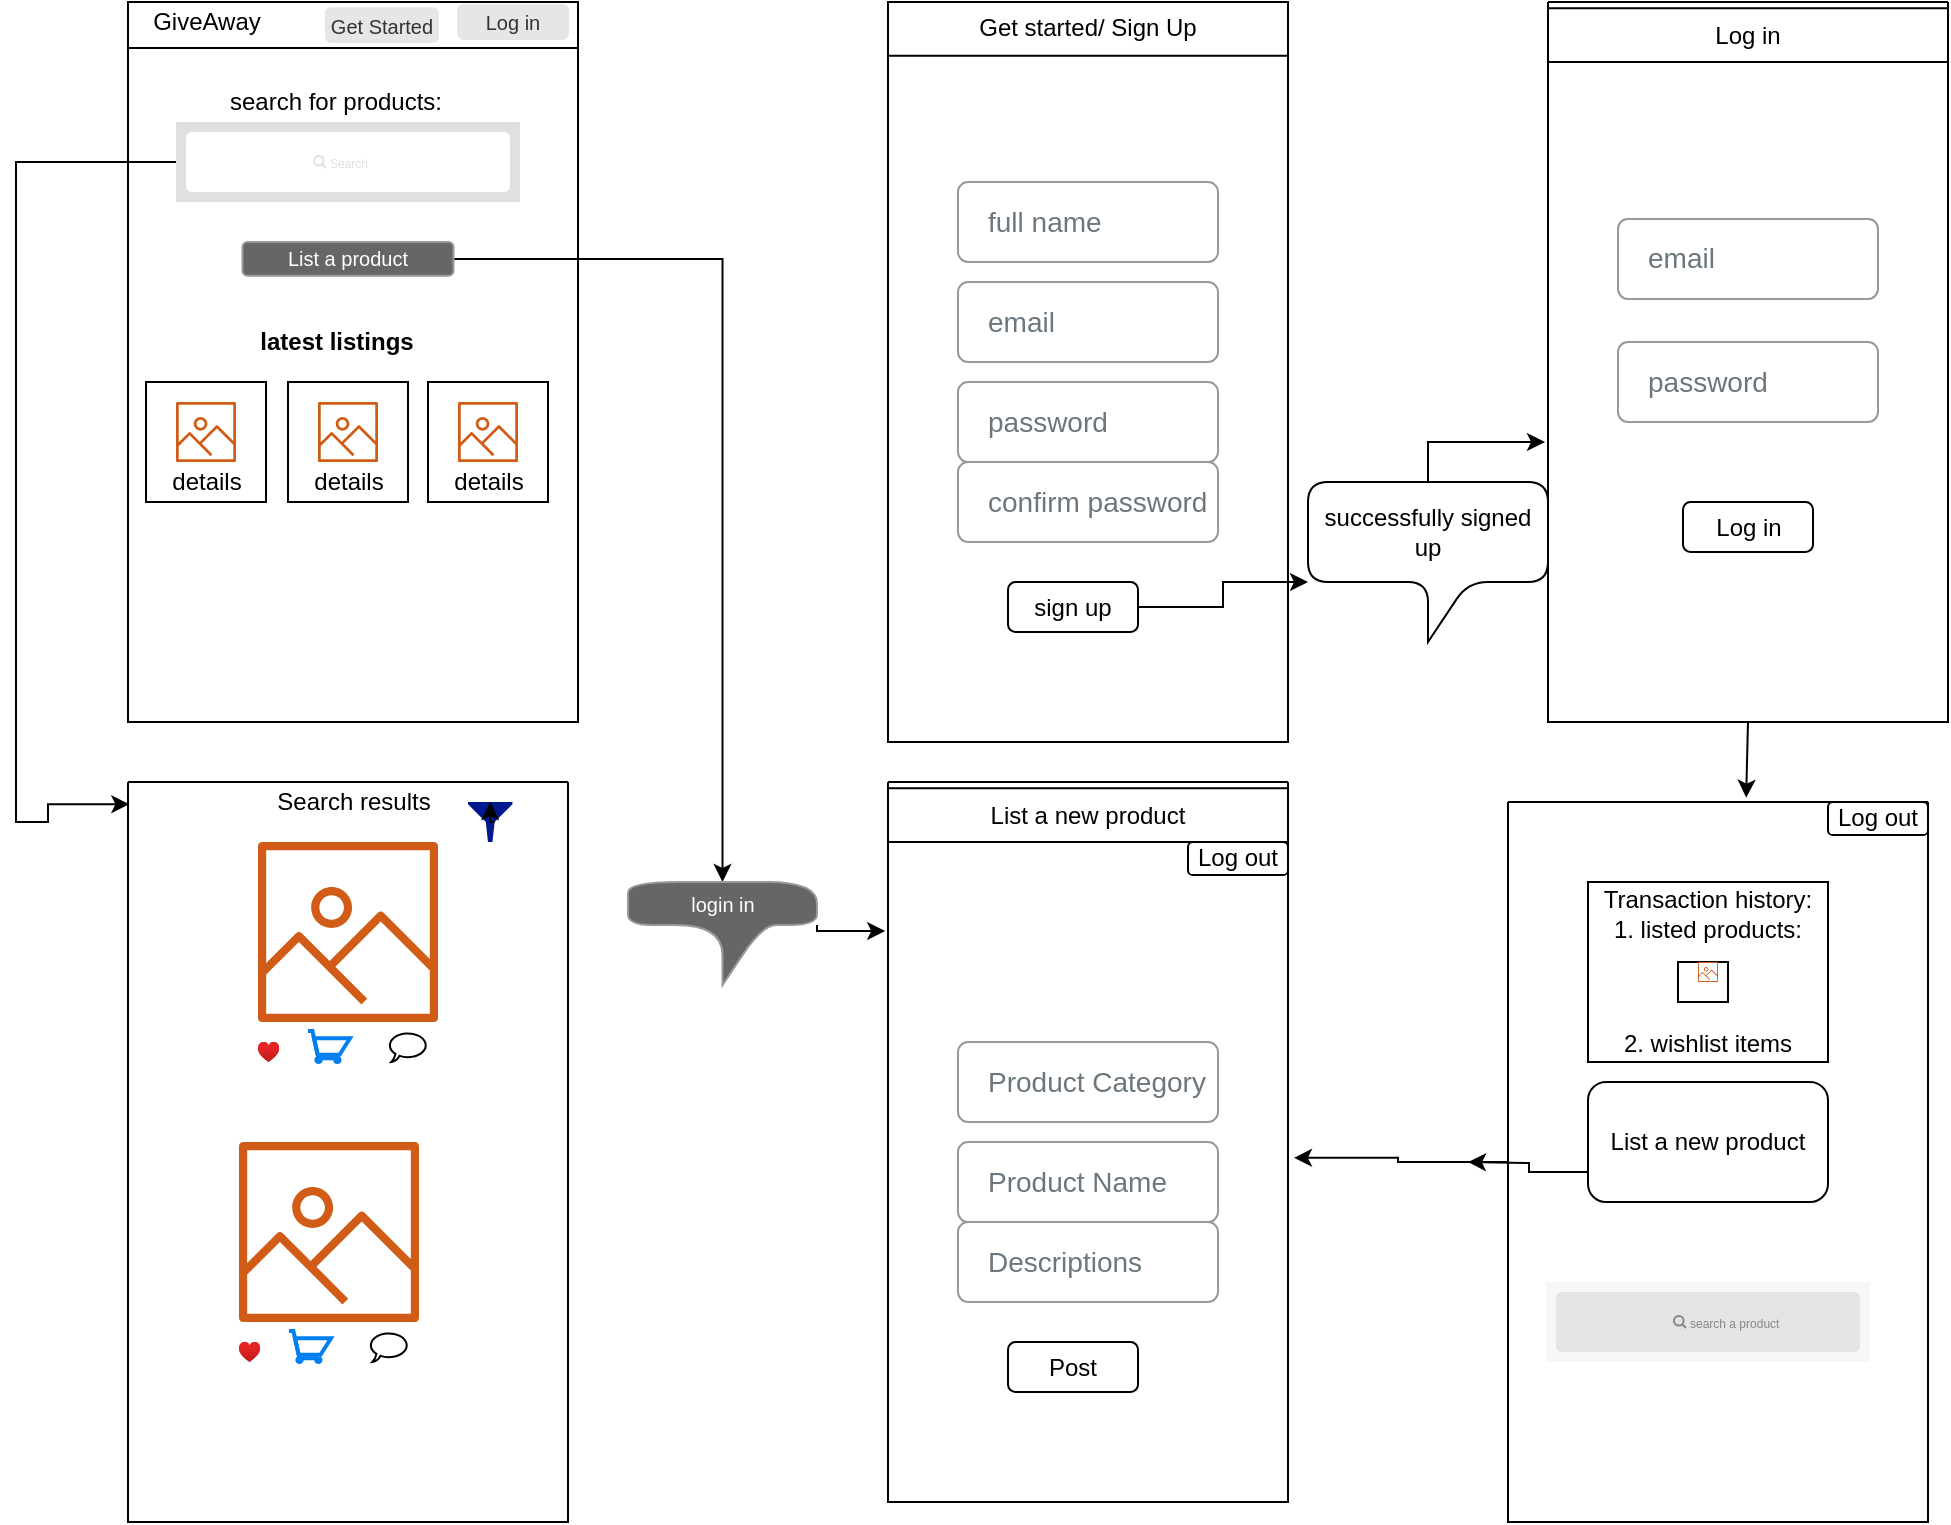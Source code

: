 <mxfile version="14.7.0" type="github">
  <diagram name="Page-1" id="03018318-947c-dd8e-b7a3-06fadd420f32">
    <mxGraphModel dx="1213" dy="711" grid="1" gridSize="10" guides="1" tooltips="1" connect="1" arrows="1" fold="1" page="1" pageScale="1" pageWidth="1100" pageHeight="850" background="none" math="0" shadow="0">
      <root>
        <mxCell id="0" />
        <mxCell id="1" parent="0" />
        <mxCell id="XFyouCYtFSHECsHT9rdQ-2" value="" style="swimlane;" vertex="1" parent="1">
          <mxGeometry x="70" y="90" width="225" height="360" as="geometry">
            <mxRectangle x="70" y="80" width="50" height="40" as="alternateBounds" />
          </mxGeometry>
        </mxCell>
        <mxCell id="XFyouCYtFSHECsHT9rdQ-3" value="GiveAway" style="text;html=1;strokeColor=none;fillColor=none;align=center;verticalAlign=middle;whiteSpace=wrap;rounded=0;" vertex="1" parent="XFyouCYtFSHECsHT9rdQ-2">
          <mxGeometry x="9" width="61" height="20" as="geometry" />
        </mxCell>
        <mxCell id="XFyouCYtFSHECsHT9rdQ-4" value="" style="shape=rect;fillColor=#e0e0e0;strokeColor=none;" vertex="1" parent="XFyouCYtFSHECsHT9rdQ-2">
          <mxGeometry x="24" y="60" width="172" height="40" as="geometry" />
        </mxCell>
        <mxCell id="XFyouCYtFSHECsHT9rdQ-5" value="" style="html=1;strokeWidth=1;shadow=0;dashed=0;shape=mxgraph.ios7ui.marginRect;rx=3;ry=3;rectMargin=5;strokeColor=none;" vertex="1" parent="XFyouCYtFSHECsHT9rdQ-4">
          <mxGeometry width="172" height="40" as="geometry" />
        </mxCell>
        <mxCell id="XFyouCYtFSHECsHT9rdQ-6" value="Search" style="shape=mxgraph.ios7.icons.looking_glass;strokeColor=#e0e0e0;fillColor=none;fontColor=#e0e0e0;labelPosition=right;verticalLabelPosition=middle;align=left;verticalAlign=middle;fontSize=6;fontStyle=0;spacingTop=2;" vertex="1" parent="XFyouCYtFSHECsHT9rdQ-4">
          <mxGeometry x="0.5" y="0.5" width="6" height="6" relative="1" as="geometry">
            <mxPoint x="-17" y="-3" as="offset" />
          </mxGeometry>
        </mxCell>
        <mxCell id="XFyouCYtFSHECsHT9rdQ-7" value="search for products:" style="text;html=1;strokeColor=none;fillColor=none;align=center;verticalAlign=middle;whiteSpace=wrap;rounded=0;" vertex="1" parent="XFyouCYtFSHECsHT9rdQ-2">
          <mxGeometry x="24" y="40" width="160" height="20" as="geometry" />
        </mxCell>
        <mxCell id="XFyouCYtFSHECsHT9rdQ-8" value="&lt;b&gt;latest listings&lt;/b&gt;" style="text;html=1;strokeColor=none;fillColor=none;align=center;verticalAlign=middle;whiteSpace=wrap;rounded=0;" vertex="1" parent="XFyouCYtFSHECsHT9rdQ-2">
          <mxGeometry x="28.5" y="150" width="151" height="40" as="geometry" />
        </mxCell>
        <mxCell id="XFyouCYtFSHECsHT9rdQ-9" value="" style="whiteSpace=wrap;html=1;aspect=fixed;" vertex="1" parent="XFyouCYtFSHECsHT9rdQ-2">
          <mxGeometry x="9" y="190" width="60" height="60" as="geometry" />
        </mxCell>
        <mxCell id="XFyouCYtFSHECsHT9rdQ-17" value="" style="outlineConnect=0;fontColor=#232F3E;gradientColor=none;fillColor=#D05C17;strokeColor=none;dashed=0;verticalLabelPosition=bottom;verticalAlign=top;align=center;html=1;fontSize=12;fontStyle=0;aspect=fixed;pointerEvents=1;shape=mxgraph.aws4.container_registry_image;" vertex="1" parent="XFyouCYtFSHECsHT9rdQ-2">
          <mxGeometry x="24" y="200" width="30" height="30" as="geometry" />
        </mxCell>
        <mxCell id="XFyouCYtFSHECsHT9rdQ-22" value="details" style="text;html=1;align=center;verticalAlign=middle;resizable=0;points=[];autosize=1;strokeColor=none;" vertex="1" parent="XFyouCYtFSHECsHT9rdQ-2">
          <mxGeometry x="14" y="230" width="50" height="20" as="geometry" />
        </mxCell>
        <mxCell id="XFyouCYtFSHECsHT9rdQ-23" value="" style="whiteSpace=wrap;html=1;aspect=fixed;" vertex="1" parent="XFyouCYtFSHECsHT9rdQ-2">
          <mxGeometry x="80" y="190" width="60" height="60" as="geometry" />
        </mxCell>
        <mxCell id="XFyouCYtFSHECsHT9rdQ-24" value="" style="outlineConnect=0;fontColor=#232F3E;gradientColor=none;fillColor=#D05C17;strokeColor=none;dashed=0;verticalLabelPosition=bottom;verticalAlign=top;align=center;html=1;fontSize=12;fontStyle=0;aspect=fixed;pointerEvents=1;shape=mxgraph.aws4.container_registry_image;" vertex="1" parent="XFyouCYtFSHECsHT9rdQ-2">
          <mxGeometry x="95" y="200" width="30" height="30" as="geometry" />
        </mxCell>
        <mxCell id="XFyouCYtFSHECsHT9rdQ-25" value="details" style="text;html=1;align=center;verticalAlign=middle;resizable=0;points=[];autosize=1;strokeColor=none;" vertex="1" parent="XFyouCYtFSHECsHT9rdQ-2">
          <mxGeometry x="85" y="230" width="50" height="20" as="geometry" />
        </mxCell>
        <mxCell id="XFyouCYtFSHECsHT9rdQ-29" value="" style="whiteSpace=wrap;html=1;aspect=fixed;" vertex="1" parent="XFyouCYtFSHECsHT9rdQ-2">
          <mxGeometry x="150" y="190" width="60" height="60" as="geometry" />
        </mxCell>
        <mxCell id="XFyouCYtFSHECsHT9rdQ-30" value="" style="outlineConnect=0;fontColor=#232F3E;gradientColor=none;fillColor=#D05C17;strokeColor=none;dashed=0;verticalLabelPosition=bottom;verticalAlign=top;align=center;html=1;fontSize=12;fontStyle=0;aspect=fixed;pointerEvents=1;shape=mxgraph.aws4.container_registry_image;" vertex="1" parent="XFyouCYtFSHECsHT9rdQ-2">
          <mxGeometry x="165" y="200" width="30" height="30" as="geometry" />
        </mxCell>
        <mxCell id="XFyouCYtFSHECsHT9rdQ-31" value="details" style="text;html=1;align=center;verticalAlign=middle;resizable=0;points=[];autosize=1;strokeColor=none;" vertex="1" parent="XFyouCYtFSHECsHT9rdQ-2">
          <mxGeometry x="155" y="230" width="50" height="20" as="geometry" />
        </mxCell>
        <mxCell id="XFyouCYtFSHECsHT9rdQ-34" value="Get Started" style="rounded=1;html=1;shadow=0;dashed=0;whiteSpace=wrap;fontSize=10;fillColor=#E6E6E6;align=center;strokeColor=#E6E6E6;fontColor=#333333;" vertex="1" parent="XFyouCYtFSHECsHT9rdQ-2">
          <mxGeometry x="99" y="3.12" width="56" height="16.88" as="geometry" />
        </mxCell>
        <mxCell id="XFyouCYtFSHECsHT9rdQ-35" value="Log in" style="rounded=1;html=1;shadow=0;dashed=0;whiteSpace=wrap;fontSize=10;fillColor=#E6E6E6;align=center;strokeColor=#E6E6E6;fontColor=#333333;" vertex="1" parent="XFyouCYtFSHECsHT9rdQ-2">
          <mxGeometry x="165" y="1.56" width="55" height="16.88" as="geometry" />
        </mxCell>
        <mxCell id="XFyouCYtFSHECsHT9rdQ-154" value="" style="edgeStyle=orthogonalEdgeStyle;rounded=0;orthogonalLoop=1;jettySize=auto;html=1;" edge="1" parent="1" source="XFyouCYtFSHECsHT9rdQ-33" target="XFyouCYtFSHECsHT9rdQ-153">
          <mxGeometry relative="1" as="geometry" />
        </mxCell>
        <mxCell id="XFyouCYtFSHECsHT9rdQ-33" value="List a product" style="rounded=1;html=1;shadow=0;dashed=0;whiteSpace=wrap;fontSize=10;fillColor=#666666;align=center;strokeColor=#999999;fontColor=#ffffff;" vertex="1" parent="1">
          <mxGeometry x="127.25" y="210" width="105.5" height="16.88" as="geometry" />
        </mxCell>
        <mxCell id="XFyouCYtFSHECsHT9rdQ-38" value="" style="swimlane;startSize=0;" vertex="1" parent="1">
          <mxGeometry x="450" y="480" width="200" height="360" as="geometry" />
        </mxCell>
        <mxCell id="XFyouCYtFSHECsHT9rdQ-57" value="List a new product" style="rounded=0;whiteSpace=wrap;html=1;" vertex="1" parent="XFyouCYtFSHECsHT9rdQ-38">
          <mxGeometry y="3.12" width="200" height="26.88" as="geometry" />
        </mxCell>
        <mxCell id="XFyouCYtFSHECsHT9rdQ-82" value="Product Category" style="html=1;shadow=0;dashed=0;shape=mxgraph.bootstrap.rrect;rSize=5;fillColor=none;strokeColor=#999999;align=left;spacing=15;fontSize=14;fontColor=#6C767D;" vertex="1" parent="XFyouCYtFSHECsHT9rdQ-38">
          <mxGeometry x="35" y="130" width="130" height="40" as="geometry" />
        </mxCell>
        <mxCell id="XFyouCYtFSHECsHT9rdQ-81" value="Product Name" style="html=1;shadow=0;dashed=0;shape=mxgraph.bootstrap.rrect;rSize=5;fillColor=none;strokeColor=#999999;align=left;spacing=15;fontSize=14;fontColor=#6C767D;" vertex="1" parent="XFyouCYtFSHECsHT9rdQ-38">
          <mxGeometry x="35" y="180" width="130" height="40" as="geometry" />
        </mxCell>
        <mxCell id="XFyouCYtFSHECsHT9rdQ-83" value="Descriptions" style="html=1;shadow=0;dashed=0;shape=mxgraph.bootstrap.rrect;rSize=5;fillColor=none;strokeColor=#999999;align=left;spacing=15;fontSize=14;fontColor=#6C767D;" vertex="1" parent="XFyouCYtFSHECsHT9rdQ-38">
          <mxGeometry x="35" y="220" width="130" height="40" as="geometry" />
        </mxCell>
        <mxCell id="XFyouCYtFSHECsHT9rdQ-84" value="Post" style="rounded=1;whiteSpace=wrap;html=1;" vertex="1" parent="XFyouCYtFSHECsHT9rdQ-38">
          <mxGeometry x="60" y="280" width="65" height="25" as="geometry" />
        </mxCell>
        <mxCell id="XFyouCYtFSHECsHT9rdQ-152" value="" style="shape=image;html=1;verticalAlign=top;verticalLabelPosition=bottom;labelBackgroundColor=#ffffff;imageAspect=0;aspect=fixed;image=https://cdn4.iconfinder.com/data/icons/32x32-free-design-icons/32/Upload_image.png" vertex="1" parent="XFyouCYtFSHECsHT9rdQ-38">
          <mxGeometry x="70" y="58" width="46" height="46" as="geometry" />
        </mxCell>
        <mxCell id="XFyouCYtFSHECsHT9rdQ-158" value="Log out" style="rounded=1;whiteSpace=wrap;html=1;" vertex="1" parent="XFyouCYtFSHECsHT9rdQ-38">
          <mxGeometry x="150" y="30" width="50" height="16.56" as="geometry" />
        </mxCell>
        <mxCell id="XFyouCYtFSHECsHT9rdQ-128" value="" style="edgeStyle=orthogonalEdgeStyle;rounded=0;orthogonalLoop=1;jettySize=auto;html=1;entryX=1.015;entryY=0.522;entryDx=0;entryDy=0;entryPerimeter=0;" edge="1" parent="1" source="XFyouCYtFSHECsHT9rdQ-40" target="XFyouCYtFSHECsHT9rdQ-38">
          <mxGeometry relative="1" as="geometry">
            <mxPoint x="670" y="670" as="targetPoint" />
          </mxGeometry>
        </mxCell>
        <mxCell id="XFyouCYtFSHECsHT9rdQ-129" style="edgeStyle=orthogonalEdgeStyle;rounded=0;orthogonalLoop=1;jettySize=auto;html=1;exitX=0;exitY=0.75;exitDx=0;exitDy=0;" edge="1" parent="1" source="XFyouCYtFSHECsHT9rdQ-110">
          <mxGeometry relative="1" as="geometry">
            <mxPoint x="740" y="670" as="targetPoint" />
          </mxGeometry>
        </mxCell>
        <mxCell id="XFyouCYtFSHECsHT9rdQ-40" value="" style="swimlane;startSize=0;" vertex="1" parent="1">
          <mxGeometry x="760" y="490" width="210" height="360" as="geometry" />
        </mxCell>
        <mxCell id="XFyouCYtFSHECsHT9rdQ-109" value="Transaction history:&lt;br&gt;1. listed products:&lt;br&gt;&lt;br&gt;&lt;br&gt;&lt;br&gt;2. wishlist items" style="rounded=0;whiteSpace=wrap;html=1;" vertex="1" parent="XFyouCYtFSHECsHT9rdQ-40">
          <mxGeometry x="40" y="40" width="120" height="90" as="geometry" />
        </mxCell>
        <mxCell id="XFyouCYtFSHECsHT9rdQ-110" value="List a new product" style="rounded=1;whiteSpace=wrap;html=1;" vertex="1" parent="XFyouCYtFSHECsHT9rdQ-40">
          <mxGeometry x="40" y="140" width="120" height="60" as="geometry" />
        </mxCell>
        <mxCell id="XFyouCYtFSHECsHT9rdQ-114" value="" style="shape=rect;fillColor=#F6F6F6;strokeColor=none;" vertex="1" parent="XFyouCYtFSHECsHT9rdQ-40">
          <mxGeometry x="19" y="240" width="162" height="40" as="geometry" />
        </mxCell>
        <mxCell id="XFyouCYtFSHECsHT9rdQ-115" value="" style="html=1;strokeWidth=1;shadow=0;dashed=0;shape=mxgraph.ios7ui.marginRect;rx=3;ry=3;rectMargin=5;fillColor=#E4E4E4;strokeColor=none;" vertex="1" parent="XFyouCYtFSHECsHT9rdQ-114">
          <mxGeometry width="162" height="40" as="geometry" />
        </mxCell>
        <mxCell id="XFyouCYtFSHECsHT9rdQ-116" value="search a product" style="shape=mxgraph.ios7.icons.looking_glass;strokeColor=#878789;fillColor=none;fontColor=#878789;labelPosition=right;verticalLabelPosition=middle;align=left;verticalAlign=middle;fontSize=6;fontStyle=0;spacingTop=2;" vertex="1" parent="XFyouCYtFSHECsHT9rdQ-114">
          <mxGeometry x="0.5" y="0.5" width="6" height="6" relative="1" as="geometry">
            <mxPoint x="-17" y="-3" as="offset" />
          </mxGeometry>
        </mxCell>
        <mxCell id="XFyouCYtFSHECsHT9rdQ-117" value="" style="rounded=0;whiteSpace=wrap;html=1;" vertex="1" parent="XFyouCYtFSHECsHT9rdQ-40">
          <mxGeometry x="85" y="80" width="25" height="20" as="geometry" />
        </mxCell>
        <mxCell id="XFyouCYtFSHECsHT9rdQ-118" value="" style="outlineConnect=0;fontColor=#232F3E;gradientColor=none;fillColor=#D05C17;strokeColor=none;dashed=0;verticalLabelPosition=bottom;verticalAlign=top;align=center;html=1;fontSize=12;fontStyle=0;aspect=fixed;pointerEvents=1;shape=mxgraph.aws4.container_registry_image;" vertex="1" parent="XFyouCYtFSHECsHT9rdQ-40">
          <mxGeometry x="95" y="80" width="10" height="10" as="geometry" />
        </mxCell>
        <mxCell id="XFyouCYtFSHECsHT9rdQ-159" value="Log out" style="rounded=1;whiteSpace=wrap;html=1;" vertex="1" parent="XFyouCYtFSHECsHT9rdQ-40">
          <mxGeometry x="160" width="50" height="16.56" as="geometry" />
        </mxCell>
        <mxCell id="XFyouCYtFSHECsHT9rdQ-160" value="" style="shape=image;html=1;verticalAlign=top;verticalLabelPosition=bottom;labelBackgroundColor=#ffffff;imageAspect=0;aspect=fixed;image=https://cdn2.iconfinder.com/data/icons/ios7-inspired-mac-icon-set/128/messages_128.png" vertex="1" parent="XFyouCYtFSHECsHT9rdQ-40">
          <mxGeometry x="120" width="20" height="20" as="geometry" />
        </mxCell>
        <mxCell id="XFyouCYtFSHECsHT9rdQ-163" value="" style="shape=image;html=1;verticalAlign=top;verticalLabelPosition=bottom;labelBackgroundColor=#ffffff;imageAspect=0;aspect=fixed;image=https://cdn4.iconfinder.com/data/icons/evil-icons-user-interface/64/bell-128.png" vertex="1" parent="XFyouCYtFSHECsHT9rdQ-40">
          <mxGeometry x="90" width="20" height="20" as="geometry" />
        </mxCell>
        <mxCell id="XFyouCYtFSHECsHT9rdQ-102" style="edgeStyle=orthogonalEdgeStyle;rounded=0;orthogonalLoop=1;jettySize=auto;html=1;exitX=0.5;exitY=1;exitDx=0;exitDy=0;entryX=0.567;entryY=-0.006;entryDx=0;entryDy=0;entryPerimeter=0;" edge="1" parent="1" source="XFyouCYtFSHECsHT9rdQ-41" target="XFyouCYtFSHECsHT9rdQ-40">
          <mxGeometry relative="1" as="geometry" />
        </mxCell>
        <mxCell id="XFyouCYtFSHECsHT9rdQ-41" value="" style="swimlane;startSize=0;" vertex="1" parent="1">
          <mxGeometry x="780" y="90" width="200" height="360" as="geometry" />
        </mxCell>
        <mxCell id="XFyouCYtFSHECsHT9rdQ-95" value="Log in" style="rounded=0;whiteSpace=wrap;html=1;" vertex="1" parent="XFyouCYtFSHECsHT9rdQ-41">
          <mxGeometry y="3.12" width="200" height="26.88" as="geometry" />
        </mxCell>
        <mxCell id="XFyouCYtFSHECsHT9rdQ-96" value="email" style="html=1;shadow=0;dashed=0;shape=mxgraph.bootstrap.rrect;rSize=5;fillColor=none;strokeColor=#999999;align=left;spacing=15;fontSize=14;fontColor=#6C767D;" vertex="1" parent="XFyouCYtFSHECsHT9rdQ-41">
          <mxGeometry x="35" y="108.44" width="130" height="40" as="geometry" />
        </mxCell>
        <mxCell id="XFyouCYtFSHECsHT9rdQ-97" value="password" style="html=1;shadow=0;dashed=0;shape=mxgraph.bootstrap.rrect;rSize=5;fillColor=none;strokeColor=#999999;align=left;spacing=15;fontSize=14;fontColor=#6C767D;" vertex="1" parent="XFyouCYtFSHECsHT9rdQ-41">
          <mxGeometry x="35" y="170" width="130" height="40" as="geometry" />
        </mxCell>
        <mxCell id="XFyouCYtFSHECsHT9rdQ-98" value="Log in" style="rounded=1;whiteSpace=wrap;html=1;" vertex="1" parent="XFyouCYtFSHECsHT9rdQ-41">
          <mxGeometry x="67.5" y="250" width="65" height="25" as="geometry" />
        </mxCell>
        <mxCell id="XFyouCYtFSHECsHT9rdQ-101" style="edgeStyle=orthogonalEdgeStyle;rounded=0;orthogonalLoop=1;jettySize=auto;html=1;" edge="1" parent="1" source="XFyouCYtFSHECsHT9rdQ-99">
          <mxGeometry relative="1" as="geometry">
            <mxPoint x="778" y="310" as="targetPoint" />
          </mxGeometry>
        </mxCell>
        <mxCell id="XFyouCYtFSHECsHT9rdQ-99" value="successfully signed up" style="shape=callout;rounded=1;whiteSpace=wrap;html=1;perimeter=calloutPerimeter;" vertex="1" parent="1">
          <mxGeometry x="660" y="330" width="120" height="80" as="geometry" />
        </mxCell>
        <mxCell id="XFyouCYtFSHECsHT9rdQ-120" value="" style="swimlane;startSize=0;" vertex="1" parent="1">
          <mxGeometry x="450" y="100" width="200" height="360" as="geometry" />
        </mxCell>
        <mxCell id="XFyouCYtFSHECsHT9rdQ-121" value="Get started/ Sign Up" style="rounded=0;whiteSpace=wrap;html=1;" vertex="1" parent="XFyouCYtFSHECsHT9rdQ-120">
          <mxGeometry y="-10" width="200" height="26.88" as="geometry" />
        </mxCell>
        <mxCell id="XFyouCYtFSHECsHT9rdQ-122" value="full name" style="html=1;shadow=0;dashed=0;shape=mxgraph.bootstrap.rrect;rSize=5;fillColor=none;strokeColor=#999999;align=left;spacing=15;fontSize=14;fontColor=#6C767D;" vertex="1" parent="XFyouCYtFSHECsHT9rdQ-120">
          <mxGeometry x="35" y="80" width="130" height="40" as="geometry" />
        </mxCell>
        <mxCell id="XFyouCYtFSHECsHT9rdQ-123" value="email" style="html=1;shadow=0;dashed=0;shape=mxgraph.bootstrap.rrect;rSize=5;fillColor=none;strokeColor=#999999;align=left;spacing=15;fontSize=14;fontColor=#6C767D;" vertex="1" parent="XFyouCYtFSHECsHT9rdQ-120">
          <mxGeometry x="35" y="130" width="130" height="40" as="geometry" />
        </mxCell>
        <mxCell id="XFyouCYtFSHECsHT9rdQ-124" value="password" style="html=1;shadow=0;dashed=0;shape=mxgraph.bootstrap.rrect;rSize=5;fillColor=none;strokeColor=#999999;align=left;spacing=15;fontSize=14;fontColor=#6C767D;" vertex="1" parent="XFyouCYtFSHECsHT9rdQ-120">
          <mxGeometry x="35" y="180" width="130" height="40" as="geometry" />
        </mxCell>
        <mxCell id="XFyouCYtFSHECsHT9rdQ-125" value="confirm password" style="html=1;shadow=0;dashed=0;shape=mxgraph.bootstrap.rrect;rSize=5;fillColor=none;strokeColor=#999999;align=left;spacing=15;fontSize=14;fontColor=#6C767D;" vertex="1" parent="XFyouCYtFSHECsHT9rdQ-120">
          <mxGeometry x="35" y="220" width="130" height="40" as="geometry" />
        </mxCell>
        <mxCell id="XFyouCYtFSHECsHT9rdQ-126" value="sign up" style="rounded=1;whiteSpace=wrap;html=1;" vertex="1" parent="XFyouCYtFSHECsHT9rdQ-120">
          <mxGeometry x="60" y="280" width="65" height="25" as="geometry" />
        </mxCell>
        <mxCell id="XFyouCYtFSHECsHT9rdQ-130" value="" style="swimlane;startSize=0;" vertex="1" parent="1">
          <mxGeometry x="70" y="480" width="220" height="370" as="geometry" />
        </mxCell>
        <mxCell id="XFyouCYtFSHECsHT9rdQ-137" value="" style="outlineConnect=0;fontColor=#232F3E;gradientColor=none;fillColor=#D05C17;strokeColor=none;dashed=0;verticalLabelPosition=bottom;verticalAlign=top;align=center;html=1;fontSize=12;fontStyle=0;aspect=fixed;pointerEvents=1;shape=mxgraph.aws4.container_registry_image;" vertex="1" parent="XFyouCYtFSHECsHT9rdQ-130">
          <mxGeometry x="65" y="30" width="90" height="90" as="geometry" />
        </mxCell>
        <mxCell id="XFyouCYtFSHECsHT9rdQ-140" value="" style="aspect=fixed;html=1;points=[];align=center;image;fontSize=12;image=img/lib/azure2/general/Heart.svg;" vertex="1" parent="XFyouCYtFSHECsHT9rdQ-130">
          <mxGeometry x="65" y="130" width="10.67" height="10" as="geometry" />
        </mxCell>
        <mxCell id="XFyouCYtFSHECsHT9rdQ-142" value="" style="whiteSpace=wrap;html=1;shape=mxgraph.basic.oval_callout" vertex="1" parent="XFyouCYtFSHECsHT9rdQ-130">
          <mxGeometry x="130" y="125" width="20" height="15" as="geometry" />
        </mxCell>
        <mxCell id="XFyouCYtFSHECsHT9rdQ-143" value="" style="html=1;verticalLabelPosition=bottom;align=center;labelBackgroundColor=#ffffff;verticalAlign=top;strokeWidth=2;strokeColor=#0080F0;shadow=0;dashed=0;shape=mxgraph.ios7.icons.shopping_cart;" vertex="1" parent="XFyouCYtFSHECsHT9rdQ-130">
          <mxGeometry x="90" y="124.5" width="21" height="15.5" as="geometry" />
        </mxCell>
        <mxCell id="XFyouCYtFSHECsHT9rdQ-146" value="" style="outlineConnect=0;fontColor=#232F3E;gradientColor=none;fillColor=#D05C17;strokeColor=none;dashed=0;verticalLabelPosition=bottom;verticalAlign=top;align=center;html=1;fontSize=12;fontStyle=0;aspect=fixed;pointerEvents=1;shape=mxgraph.aws4.container_registry_image;" vertex="1" parent="XFyouCYtFSHECsHT9rdQ-130">
          <mxGeometry x="55.5" y="180" width="90" height="90" as="geometry" />
        </mxCell>
        <mxCell id="XFyouCYtFSHECsHT9rdQ-147" value="" style="aspect=fixed;html=1;points=[];align=center;image;fontSize=12;image=img/lib/azure2/general/Heart.svg;" vertex="1" parent="XFyouCYtFSHECsHT9rdQ-130">
          <mxGeometry x="55.5" y="280" width="10.67" height="10" as="geometry" />
        </mxCell>
        <mxCell id="XFyouCYtFSHECsHT9rdQ-148" value="" style="whiteSpace=wrap;html=1;shape=mxgraph.basic.oval_callout" vertex="1" parent="XFyouCYtFSHECsHT9rdQ-130">
          <mxGeometry x="120.5" y="275" width="20" height="15" as="geometry" />
        </mxCell>
        <mxCell id="XFyouCYtFSHECsHT9rdQ-149" value="" style="html=1;verticalLabelPosition=bottom;align=center;labelBackgroundColor=#ffffff;verticalAlign=top;strokeWidth=2;strokeColor=#0080F0;shadow=0;dashed=0;shape=mxgraph.ios7.icons.shopping_cart;" vertex="1" parent="XFyouCYtFSHECsHT9rdQ-130">
          <mxGeometry x="80.5" y="274.5" width="21" height="15.5" as="geometry" />
        </mxCell>
        <mxCell id="XFyouCYtFSHECsHT9rdQ-164" value="Search results" style="text;html=1;strokeColor=none;fillColor=none;align=center;verticalAlign=middle;whiteSpace=wrap;rounded=0;" vertex="1" parent="XFyouCYtFSHECsHT9rdQ-130">
          <mxGeometry x="70.67" width="84.33" height="20" as="geometry" />
        </mxCell>
        <mxCell id="XFyouCYtFSHECsHT9rdQ-134" value="" style="edgeStyle=orthogonalEdgeStyle;rounded=0;orthogonalLoop=1;jettySize=auto;html=1;entryX=0.003;entryY=0.03;entryDx=0;entryDy=0;entryPerimeter=0;" edge="1" parent="1" source="XFyouCYtFSHECsHT9rdQ-4" target="XFyouCYtFSHECsHT9rdQ-130">
          <mxGeometry relative="1" as="geometry">
            <mxPoint x="30" y="480" as="targetPoint" />
            <Array as="points">
              <mxPoint x="14" y="170" />
              <mxPoint x="14" y="500" />
              <mxPoint x="30" y="500" />
              <mxPoint x="30" y="491" />
            </Array>
          </mxGeometry>
        </mxCell>
        <mxCell id="XFyouCYtFSHECsHT9rdQ-136" value="" style="edgeStyle=orthogonalEdgeStyle;rounded=0;orthogonalLoop=1;jettySize=auto;html=1;entryX=0;entryY=0;entryDx=0;entryDy=50;entryPerimeter=0;" edge="1" parent="1" source="XFyouCYtFSHECsHT9rdQ-126" target="XFyouCYtFSHECsHT9rdQ-99">
          <mxGeometry relative="1" as="geometry">
            <mxPoint x="655" y="392.5" as="targetPoint" />
          </mxGeometry>
        </mxCell>
        <mxCell id="XFyouCYtFSHECsHT9rdQ-153" value="login in" style="shape=callout;rounded=1;whiteSpace=wrap;html=1;perimeter=calloutPerimeter;shadow=0;dashed=0;fontSize=10;fontColor=#ffffff;strokeColor=#999999;fillColor=#666666;arcSize=50;" vertex="1" parent="1">
          <mxGeometry x="320" y="530" width="94.5" height="51.56" as="geometry" />
        </mxCell>
        <mxCell id="XFyouCYtFSHECsHT9rdQ-155" style="edgeStyle=orthogonalEdgeStyle;rounded=0;orthogonalLoop=1;jettySize=auto;html=1;exitX=0;exitY=0;exitDx=94.5;exitDy=21.56;exitPerimeter=0;entryX=-0.007;entryY=0.207;entryDx=0;entryDy=0;entryPerimeter=0;" edge="1" parent="1" source="XFyouCYtFSHECsHT9rdQ-153" target="XFyouCYtFSHECsHT9rdQ-38">
          <mxGeometry relative="1" as="geometry">
            <Array as="points">
              <mxPoint x="415" y="555" />
            </Array>
          </mxGeometry>
        </mxCell>
        <mxCell id="XFyouCYtFSHECsHT9rdQ-165" value="" style="aspect=fixed;pointerEvents=1;shadow=0;dashed=0;html=1;strokeColor=none;labelPosition=center;verticalLabelPosition=bottom;verticalAlign=top;align=center;fillColor=#00188D;shape=mxgraph.mscae.enterprise.filter" vertex="1" parent="1">
          <mxGeometry x="240" y="490" width="22.22" height="20" as="geometry" />
        </mxCell>
        <mxCell id="XFyouCYtFSHECsHT9rdQ-166" style="edgeStyle=orthogonalEdgeStyle;rounded=0;orthogonalLoop=1;jettySize=auto;html=1;exitX=0.6;exitY=0.5;exitDx=0;exitDy=0;exitPerimeter=0;entryX=0.5;entryY=0;entryDx=0;entryDy=0;entryPerimeter=0;" edge="1" parent="1" source="XFyouCYtFSHECsHT9rdQ-165" target="XFyouCYtFSHECsHT9rdQ-165">
          <mxGeometry relative="1" as="geometry" />
        </mxCell>
      </root>
    </mxGraphModel>
  </diagram>
</mxfile>
